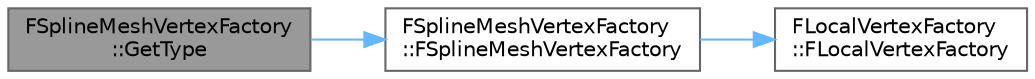 digraph "FSplineMeshVertexFactory::GetType"
{
 // INTERACTIVE_SVG=YES
 // LATEX_PDF_SIZE
  bgcolor="transparent";
  edge [fontname=Helvetica,fontsize=10,labelfontname=Helvetica,labelfontsize=10];
  node [fontname=Helvetica,fontsize=10,shape=box,height=0.2,width=0.4];
  rankdir="LR";
  Node1 [id="Node000001",label="FSplineMeshVertexFactory\l::GetType",height=0.2,width=0.4,color="gray40", fillcolor="grey60", style="filled", fontcolor="black",tooltip=" "];
  Node1 -> Node2 [id="edge1_Node000001_Node000002",color="steelblue1",style="solid",tooltip=" "];
  Node2 [id="Node000002",label="FSplineMeshVertexFactory\l::FSplineMeshVertexFactory",height=0.2,width=0.4,color="grey40", fillcolor="white", style="filled",URL="$d6/d70/structFSplineMeshVertexFactory.html#a823870e396da5ff7cb5d55be99cae239",tooltip=" "];
  Node2 -> Node3 [id="edge2_Node000002_Node000003",color="steelblue1",style="solid",tooltip=" "];
  Node3 [id="Node000003",label="FLocalVertexFactory\l::FLocalVertexFactory",height=0.2,width=0.4,color="grey40", fillcolor="white", style="filled",URL="$db/d29/classFLocalVertexFactory.html#a903010740c6bb693da215cc1b67c83d3",tooltip=" "];
}
